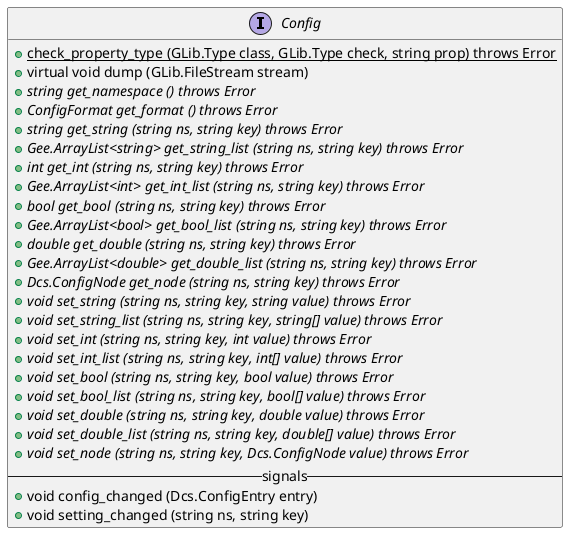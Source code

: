 /'
 ' UML include file for Dcs.Config class.
 '/

@startuml
hide interface fields
interface Config {
    +{static} check_property_type (GLib.Type class, GLib.Type check, string prop) throws Error
    +virtual void dump (GLib.FileStream stream)
    +{abstract} string get_namespace () throws Error
    +{abstract} ConfigFormat get_format () throws Error
    +{abstract} string get_string (string ns, string key) throws Error
    +{abstract} Gee.ArrayList<string> get_string_list (string ns, string key) throws Error
    +{abstract} int get_int (string ns, string key) throws Error
    +{abstract} Gee.ArrayList<int> get_int_list (string ns, string key) throws Error
    +{abstract} bool get_bool (string ns, string key) throws Error
    +{abstract} Gee.ArrayList<bool> get_bool_list (string ns, string key) throws Error
    +{abstract} double get_double (string ns, string key) throws Error
    +{abstract} Gee.ArrayList<double> get_double_list (string ns, string key) throws Error
    +{abstract} Dcs.ConfigNode get_node (string ns, string key) throws Error
    +{abstract} void set_string (string ns, string key, string value) throws Error
    +{abstract} void set_string_list (string ns, string key, string[] value) throws Error
    +{abstract} void set_int (string ns, string key, int value) throws Error
    +{abstract} void set_int_list (string ns, string key, int[] value) throws Error
    +{abstract} void set_bool (string ns, string key, bool value) throws Error
    +{abstract} void set_bool_list (string ns, string key, bool[] value) throws Error
    +{abstract} void set_double (string ns, string key, double value) throws Error
    +{abstract} void set_double_list (string ns, string key, double[] value) throws Error
    +{abstract} void set_node (string ns, string key, Dcs.ConfigNode value) throws Error
    -- signals --
    +void config_changed (Dcs.ConfigEntry entry)
    +void setting_changed (string ns, string key)
}
@enduml
